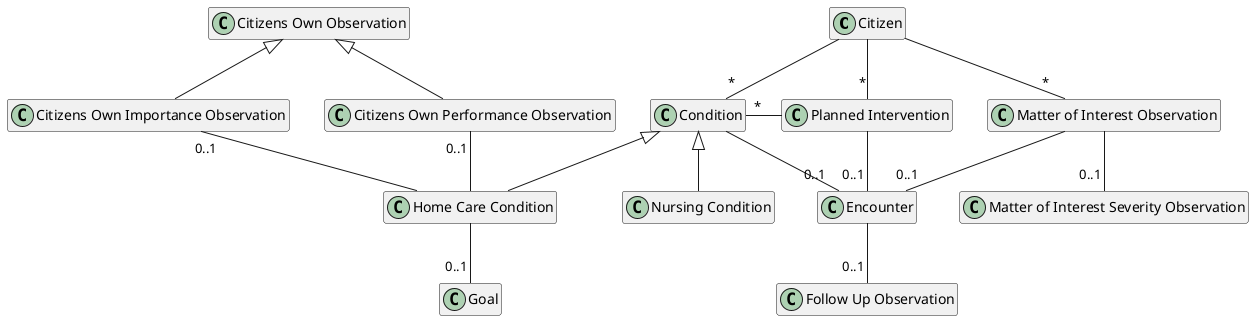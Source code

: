 @startuml GatewayModel

hide empty members

class "Citizen" as citizen
class "Condition" as condition
class "Home Care Condition" as homeCareCondition
class "Nursing Condition" as nursingCondition
class "Goal" as goal
class "Citizens Own Observation" as citizensOwnObservation
class "Citizens Own Importance Observation" as citizensOwnImportanceObservation
class "Citizens Own Performance Observation" as citizensOwnPerformanceObservation
class "Planned Intervention" as carePlannedIntervention
' class "Home Care Planned Intervention" as homeCarePlannedIntervention
' class "Nursing Planned Intervention" as nursingPlannedIntervention
class "Encounter" as encounter
class "Follow Up Observation" as careFollowUpObservation
class "Matter of Interest Observation" as matterOfInterestObservation
class "Matter of Interest Severity Observation" as matterOfInterestSeverityObservation

citizen --"*" condition

condition <|-- homeCareCondition
condition <|-- nursingCondition

homeCareCondition --"0..1" goal

citizensOwnImportanceObservation "0..1"-- homeCareCondition
citizensOwnPerformanceObservation "0..1"-- homeCareCondition

citizensOwnObservation <|-- citizensOwnImportanceObservation
citizensOwnObservation <|-- citizensOwnPerformanceObservation

condition --"0..1" encounter

citizen --"*" carePlannedIntervention
condition "*"- carePlannedIntervention
carePlannedIntervention --"0..1" encounter

' carePlannedIntervention <|-- homeCarePlannedIntervention
' carePlannedIntervention <|-- nursingPlannedIntervention

encounter --"0..1" careFollowUpObservation

citizen --"*" matterOfInterestObservation

matterOfInterestObservation --"0..1" encounter
matterOfInterestObservation --"0..1" matterOfInterestSeverityObservation
@enduml